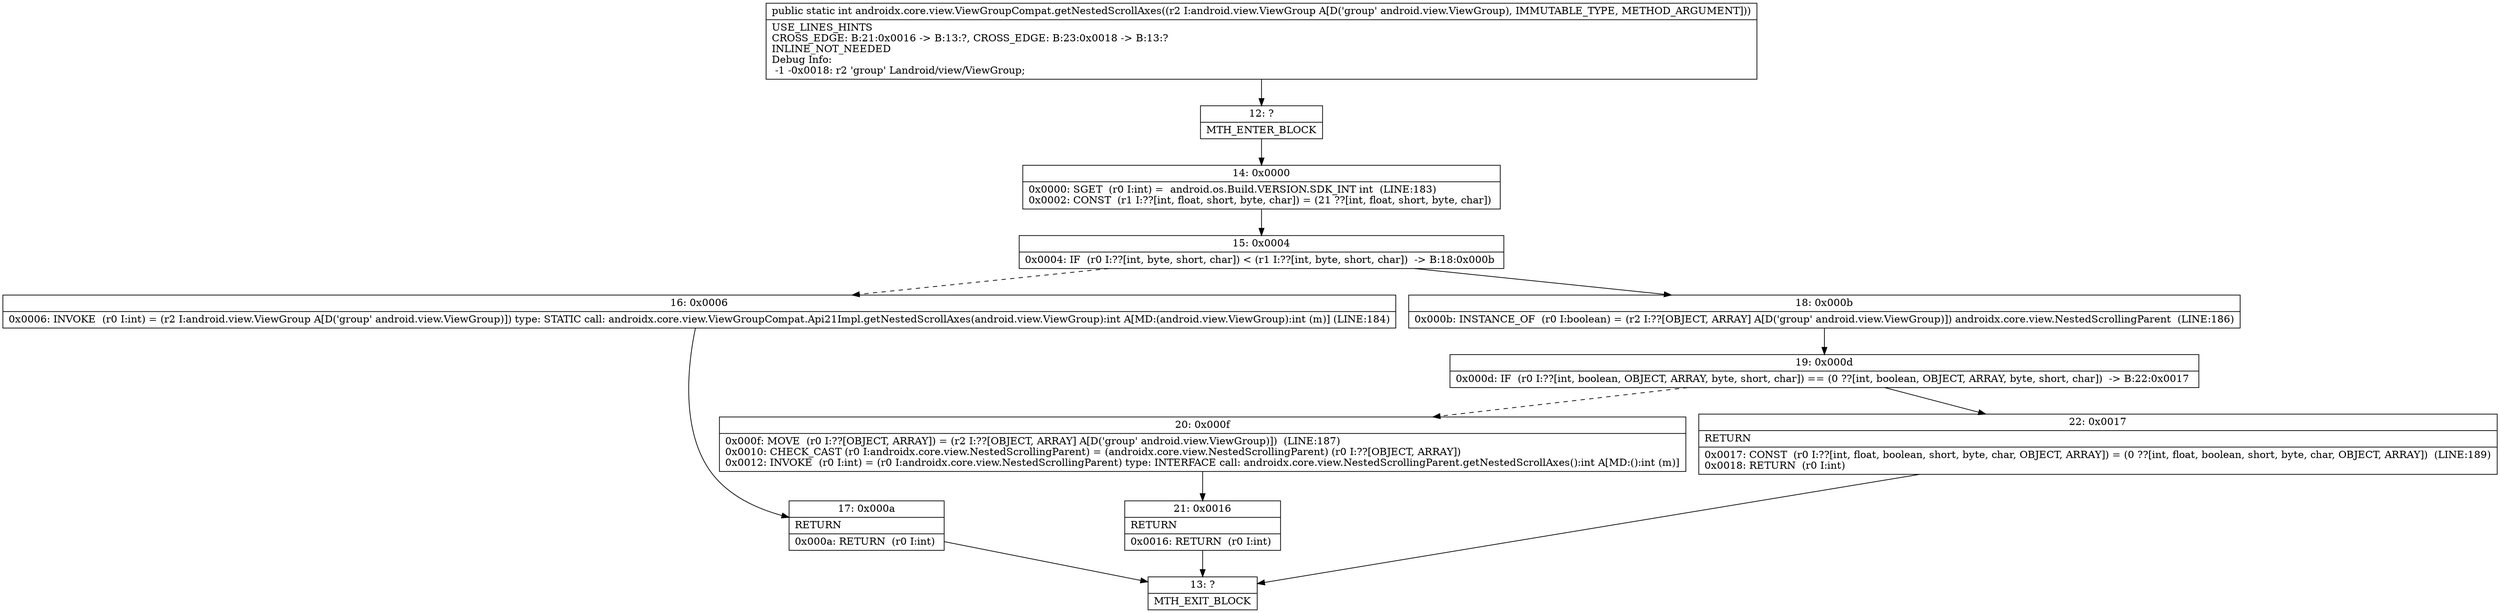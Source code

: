 digraph "CFG forandroidx.core.view.ViewGroupCompat.getNestedScrollAxes(Landroid\/view\/ViewGroup;)I" {
Node_12 [shape=record,label="{12\:\ ?|MTH_ENTER_BLOCK\l}"];
Node_14 [shape=record,label="{14\:\ 0x0000|0x0000: SGET  (r0 I:int) =  android.os.Build.VERSION.SDK_INT int  (LINE:183)\l0x0002: CONST  (r1 I:??[int, float, short, byte, char]) = (21 ??[int, float, short, byte, char]) \l}"];
Node_15 [shape=record,label="{15\:\ 0x0004|0x0004: IF  (r0 I:??[int, byte, short, char]) \< (r1 I:??[int, byte, short, char])  \-\> B:18:0x000b \l}"];
Node_16 [shape=record,label="{16\:\ 0x0006|0x0006: INVOKE  (r0 I:int) = (r2 I:android.view.ViewGroup A[D('group' android.view.ViewGroup)]) type: STATIC call: androidx.core.view.ViewGroupCompat.Api21Impl.getNestedScrollAxes(android.view.ViewGroup):int A[MD:(android.view.ViewGroup):int (m)] (LINE:184)\l}"];
Node_17 [shape=record,label="{17\:\ 0x000a|RETURN\l|0x000a: RETURN  (r0 I:int) \l}"];
Node_13 [shape=record,label="{13\:\ ?|MTH_EXIT_BLOCK\l}"];
Node_18 [shape=record,label="{18\:\ 0x000b|0x000b: INSTANCE_OF  (r0 I:boolean) = (r2 I:??[OBJECT, ARRAY] A[D('group' android.view.ViewGroup)]) androidx.core.view.NestedScrollingParent  (LINE:186)\l}"];
Node_19 [shape=record,label="{19\:\ 0x000d|0x000d: IF  (r0 I:??[int, boolean, OBJECT, ARRAY, byte, short, char]) == (0 ??[int, boolean, OBJECT, ARRAY, byte, short, char])  \-\> B:22:0x0017 \l}"];
Node_20 [shape=record,label="{20\:\ 0x000f|0x000f: MOVE  (r0 I:??[OBJECT, ARRAY]) = (r2 I:??[OBJECT, ARRAY] A[D('group' android.view.ViewGroup)])  (LINE:187)\l0x0010: CHECK_CAST (r0 I:androidx.core.view.NestedScrollingParent) = (androidx.core.view.NestedScrollingParent) (r0 I:??[OBJECT, ARRAY]) \l0x0012: INVOKE  (r0 I:int) = (r0 I:androidx.core.view.NestedScrollingParent) type: INTERFACE call: androidx.core.view.NestedScrollingParent.getNestedScrollAxes():int A[MD:():int (m)]\l}"];
Node_21 [shape=record,label="{21\:\ 0x0016|RETURN\l|0x0016: RETURN  (r0 I:int) \l}"];
Node_22 [shape=record,label="{22\:\ 0x0017|RETURN\l|0x0017: CONST  (r0 I:??[int, float, boolean, short, byte, char, OBJECT, ARRAY]) = (0 ??[int, float, boolean, short, byte, char, OBJECT, ARRAY])  (LINE:189)\l0x0018: RETURN  (r0 I:int) \l}"];
MethodNode[shape=record,label="{public static int androidx.core.view.ViewGroupCompat.getNestedScrollAxes((r2 I:android.view.ViewGroup A[D('group' android.view.ViewGroup), IMMUTABLE_TYPE, METHOD_ARGUMENT]))  | USE_LINES_HINTS\lCROSS_EDGE: B:21:0x0016 \-\> B:13:?, CROSS_EDGE: B:23:0x0018 \-\> B:13:?\lINLINE_NOT_NEEDED\lDebug Info:\l  \-1 \-0x0018: r2 'group' Landroid\/view\/ViewGroup;\l}"];
MethodNode -> Node_12;Node_12 -> Node_14;
Node_14 -> Node_15;
Node_15 -> Node_16[style=dashed];
Node_15 -> Node_18;
Node_16 -> Node_17;
Node_17 -> Node_13;
Node_18 -> Node_19;
Node_19 -> Node_20[style=dashed];
Node_19 -> Node_22;
Node_20 -> Node_21;
Node_21 -> Node_13;
Node_22 -> Node_13;
}


